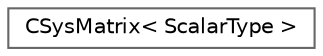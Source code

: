 digraph "Graphical Class Hierarchy"
{
 // LATEX_PDF_SIZE
  bgcolor="transparent";
  edge [fontname=Helvetica,fontsize=10,labelfontname=Helvetica,labelfontsize=10];
  node [fontname=Helvetica,fontsize=10,shape=box,height=0.2,width=0.4];
  rankdir="LR";
  Node0 [id="Node000000",label="CSysMatrix\< ScalarType \>",height=0.2,width=0.4,color="grey40", fillcolor="white", style="filled",URL="$classCSysMatrix.html",tooltip="Main class for defining block-compressed-row-storage sparse matrices."];
}
